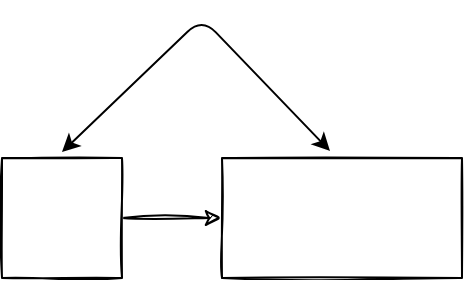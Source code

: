 <mxfile version="13.6.6" type="github">
  <diagram id="-Oisvp_q1IwiDB2npFT_" name="第 1 页">
    <mxGraphModel dx="782" dy="493" grid="1" gridSize="10" guides="1" tooltips="1" connect="1" arrows="1" fold="1" page="1" pageScale="1" pageWidth="827" pageHeight="1169" math="0" shadow="0">
      <root>
        <mxCell id="0" />
        <mxCell id="1" parent="0" />
        <mxCell id="wA9MKPHfXX9DlRT-mGf--3" value="" style="edgeStyle=orthogonalEdgeStyle;rounded=0;sketch=1;orthogonalLoop=1;jettySize=auto;html=1;" edge="1" parent="1" source="wA9MKPHfXX9DlRT-mGf--1" target="wA9MKPHfXX9DlRT-mGf--2">
          <mxGeometry relative="1" as="geometry" />
        </mxCell>
        <mxCell id="wA9MKPHfXX9DlRT-mGf--1" value="" style="rounded=0;whiteSpace=wrap;html=1;sketch=1;" vertex="1" parent="1">
          <mxGeometry x="380" y="190" width="60" height="60" as="geometry" />
        </mxCell>
        <mxCell id="wA9MKPHfXX9DlRT-mGf--2" value="" style="whiteSpace=wrap;html=1;rounded=0;sketch=1;" vertex="1" parent="1">
          <mxGeometry x="490" y="190" width="120" height="60" as="geometry" />
        </mxCell>
        <mxCell id="wA9MKPHfXX9DlRT-mGf--4" value="" style="endArrow=classic;startArrow=classic;html=1;entryX=0.45;entryY=-0.058;entryDx=0;entryDy=0;entryPerimeter=0;" edge="1" parent="1" target="wA9MKPHfXX9DlRT-mGf--2">
          <mxGeometry width="50" height="50" relative="1" as="geometry">
            <mxPoint x="410" y="187" as="sourcePoint" />
            <mxPoint x="520" y="100" as="targetPoint" />
            <Array as="points">
              <mxPoint x="480" y="120" />
            </Array>
          </mxGeometry>
        </mxCell>
      </root>
    </mxGraphModel>
  </diagram>
</mxfile>

